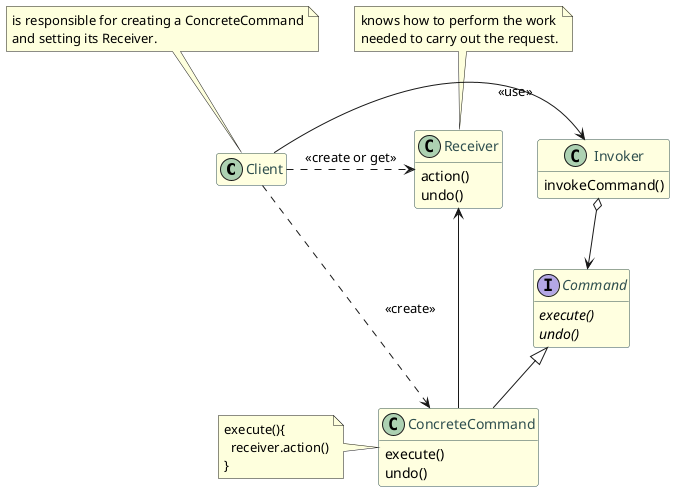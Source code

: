 @startuml
hide empty fields
hide empty methods

class Client

class Invoker {
    invokeCommand()
}

interface Command {
   {abstract} execute()
   {abstract} undo()
}

class Receiver {
    action()
    undo()
}

class ConcreteCommand {
    execute()
    undo()
}
Client -> Invoker : <<use>>
Client .> ConcreteCommand : <<create>>
Client .> Receiver :<<create or get>>
Invoker o--> Command
Receiver <- ConcreteCommand
Command <|-- ConcreteCommand

note top of Client
  is responsible for creating a ConcreteCommand
  and setting its Receiver.
end note

note top of Receiver
  knows how to perform the work
  needed to carry out the request.
end note


note left of ConcreteCommand
  execute(){
    receiver.action()
  }
end note

skinparam class {
  BackgroundColor LightYellow
  BorderColor DarkSlateGray
  ArrowColor DarkSlateGray
  FontColor DarkSlateGray
}
@enduml
